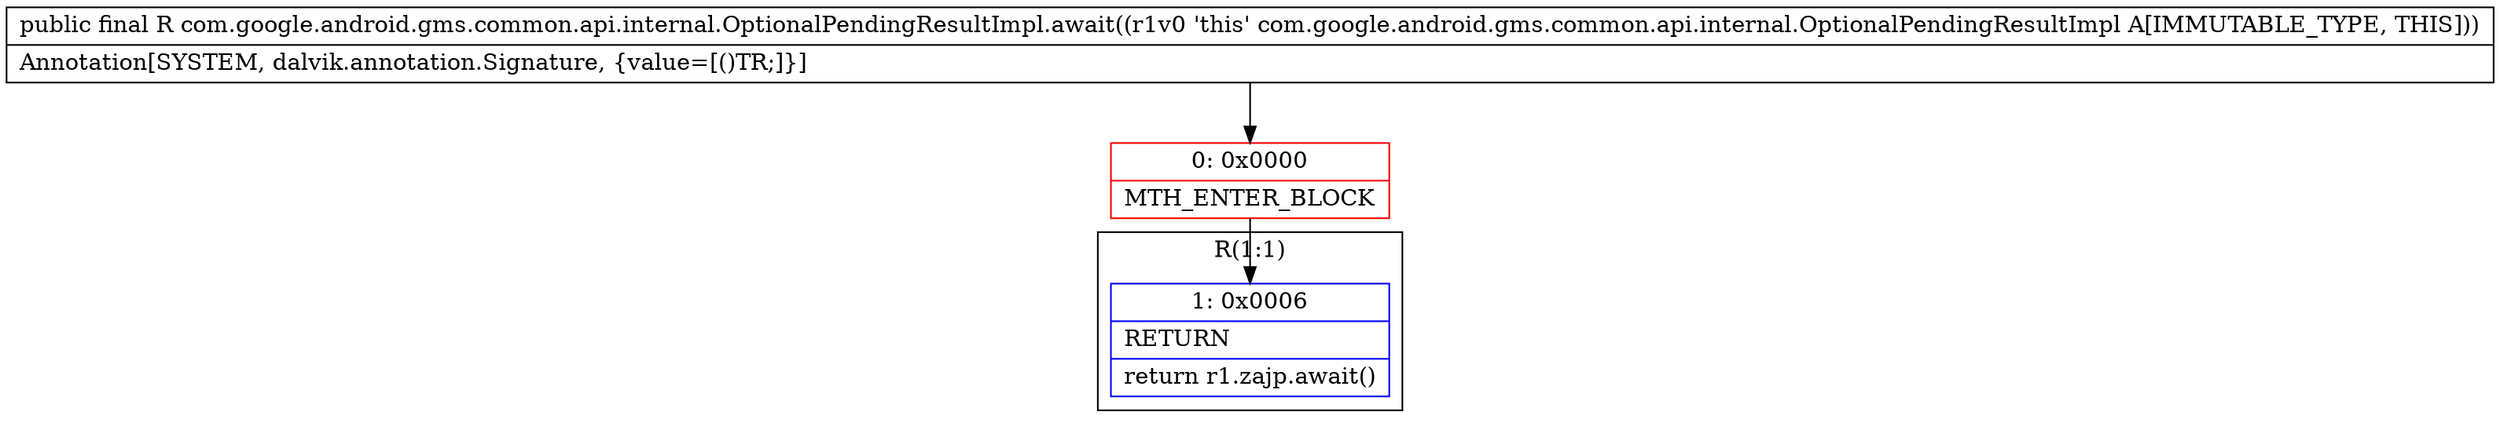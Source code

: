digraph "CFG forcom.google.android.gms.common.api.internal.OptionalPendingResultImpl.await()Lcom\/google\/android\/gms\/common\/api\/Result;" {
subgraph cluster_Region_1848546763 {
label = "R(1:1)";
node [shape=record,color=blue];
Node_1 [shape=record,label="{1\:\ 0x0006|RETURN\l|return r1.zajp.await()\l}"];
}
Node_0 [shape=record,color=red,label="{0\:\ 0x0000|MTH_ENTER_BLOCK\l}"];
MethodNode[shape=record,label="{public final R com.google.android.gms.common.api.internal.OptionalPendingResultImpl.await((r1v0 'this' com.google.android.gms.common.api.internal.OptionalPendingResultImpl A[IMMUTABLE_TYPE, THIS]))  | Annotation[SYSTEM, dalvik.annotation.Signature, \{value=[()TR;]\}]\l}"];
MethodNode -> Node_0;
Node_0 -> Node_1;
}

